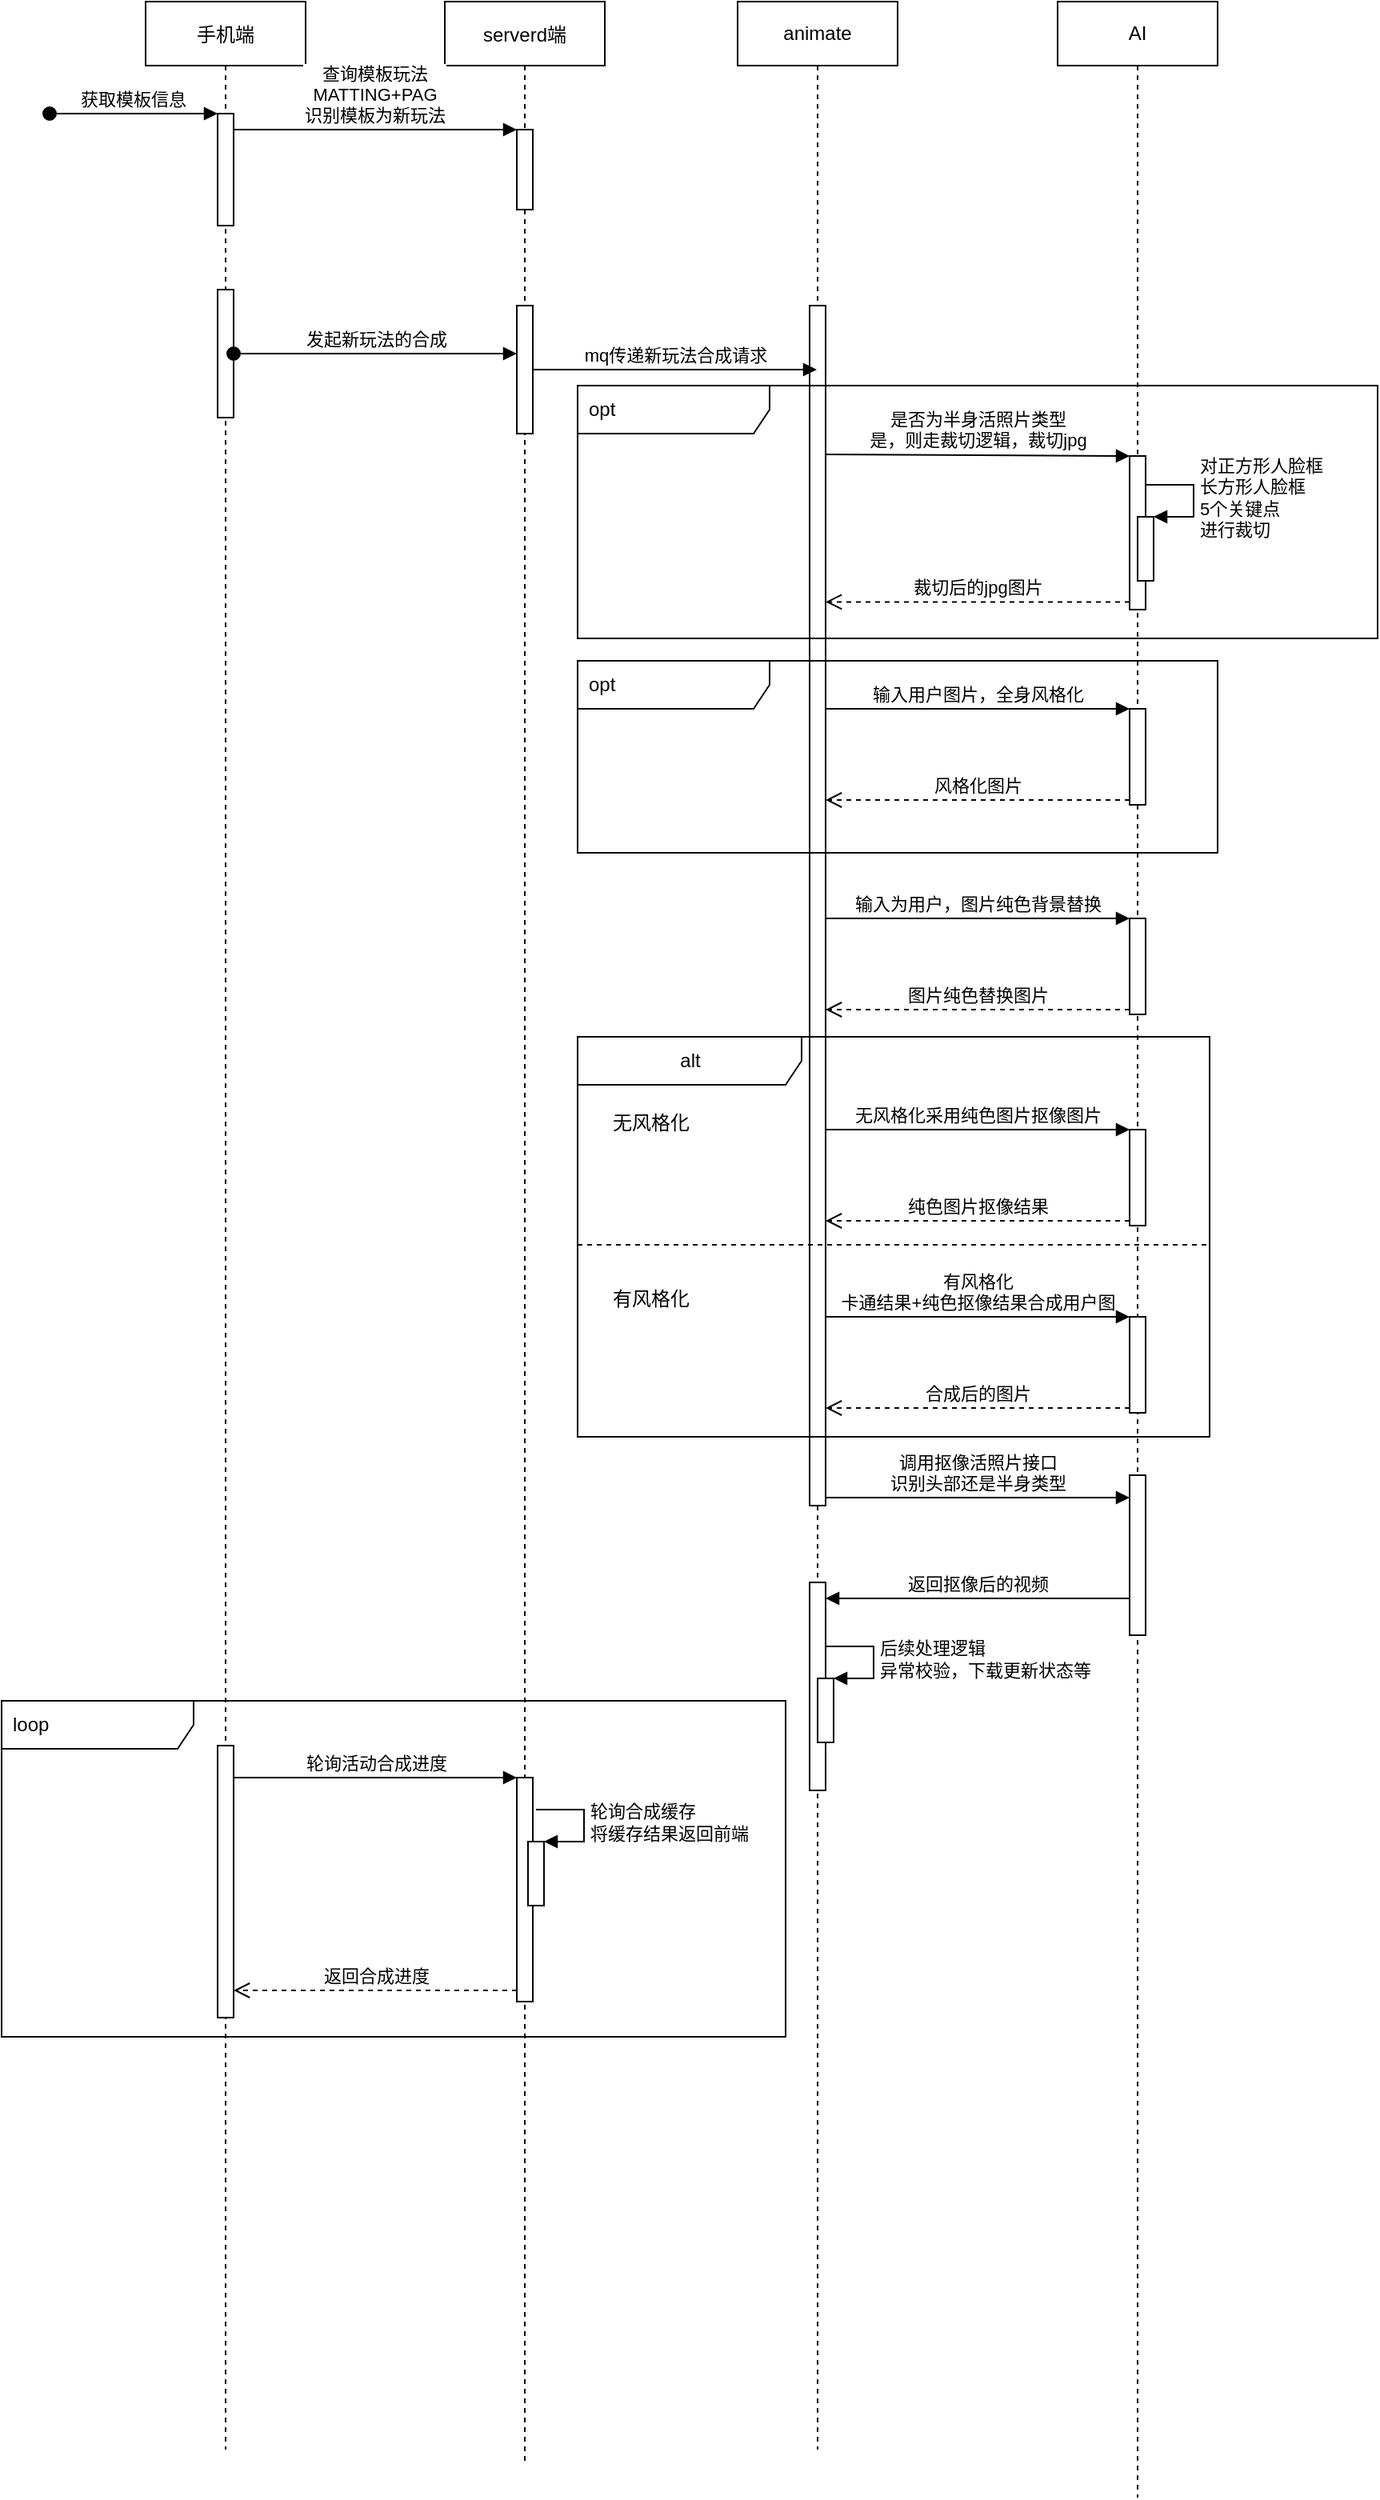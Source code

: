 <mxfile version="20.5.1" type="github">
  <diagram id="kgpKYQtTHZ0yAKxKKP6v" name="Page-1">
    <mxGraphModel dx="1055" dy="429" grid="1" gridSize="10" guides="1" tooltips="1" connect="1" arrows="1" fold="1" page="1" pageScale="1" pageWidth="850" pageHeight="1100" math="0" shadow="0">
      <root>
        <mxCell id="0" />
        <mxCell id="1" parent="0" />
        <mxCell id="3nuBFxr9cyL0pnOWT2aG-1" value="手机端" style="shape=umlLifeline;perimeter=lifelinePerimeter;container=1;collapsible=0;recursiveResize=0;rounded=0;shadow=0;strokeWidth=1;" parent="1" vertex="1">
          <mxGeometry x="120" y="80" width="100" height="1530" as="geometry" />
        </mxCell>
        <mxCell id="3nuBFxr9cyL0pnOWT2aG-2" value="" style="points=[];perimeter=orthogonalPerimeter;rounded=0;shadow=0;strokeWidth=1;" parent="3nuBFxr9cyL0pnOWT2aG-1" vertex="1">
          <mxGeometry x="45" y="70" width="10" height="70" as="geometry" />
        </mxCell>
        <mxCell id="3nuBFxr9cyL0pnOWT2aG-3" value="获取模板信息" style="verticalAlign=bottom;startArrow=oval;endArrow=block;startSize=8;shadow=0;strokeWidth=1;" parent="3nuBFxr9cyL0pnOWT2aG-1" target="3nuBFxr9cyL0pnOWT2aG-2" edge="1">
          <mxGeometry relative="1" as="geometry">
            <mxPoint x="-60" y="70" as="sourcePoint" />
          </mxGeometry>
        </mxCell>
        <mxCell id="Nc4_Fv2jFnoJjN1I8ZOP-2" value="" style="html=1;points=[];perimeter=orthogonalPerimeter;" vertex="1" parent="3nuBFxr9cyL0pnOWT2aG-1">
          <mxGeometry x="45" y="180" width="10" height="80" as="geometry" />
        </mxCell>
        <mxCell id="Nc4_Fv2jFnoJjN1I8ZOP-34" value="" style="html=1;points=[];perimeter=orthogonalPerimeter;" vertex="1" parent="3nuBFxr9cyL0pnOWT2aG-1">
          <mxGeometry x="45" y="1090" width="10" height="170" as="geometry" />
        </mxCell>
        <mxCell id="3nuBFxr9cyL0pnOWT2aG-5" value="serverd端" style="shape=umlLifeline;perimeter=lifelinePerimeter;container=1;collapsible=0;recursiveResize=0;rounded=0;shadow=0;strokeWidth=1;" parent="1" vertex="1">
          <mxGeometry x="307" y="80" width="100" height="1540" as="geometry" />
        </mxCell>
        <mxCell id="3nuBFxr9cyL0pnOWT2aG-6" value="" style="points=[];perimeter=orthogonalPerimeter;rounded=0;shadow=0;strokeWidth=1;" parent="3nuBFxr9cyL0pnOWT2aG-5" vertex="1">
          <mxGeometry x="45" y="80" width="10" height="50" as="geometry" />
        </mxCell>
        <mxCell id="Nc4_Fv2jFnoJjN1I8ZOP-3" value="" style="html=1;points=[];perimeter=orthogonalPerimeter;" vertex="1" parent="3nuBFxr9cyL0pnOWT2aG-5">
          <mxGeometry x="45" y="190" width="10" height="80" as="geometry" />
        </mxCell>
        <mxCell id="Nc4_Fv2jFnoJjN1I8ZOP-35" value="" style="html=1;points=[];perimeter=orthogonalPerimeter;" vertex="1" parent="3nuBFxr9cyL0pnOWT2aG-5">
          <mxGeometry x="45" y="1110" width="10" height="140" as="geometry" />
        </mxCell>
        <mxCell id="Nc4_Fv2jFnoJjN1I8ZOP-36" value="" style="html=1;points=[];perimeter=orthogonalPerimeter;" vertex="1" parent="3nuBFxr9cyL0pnOWT2aG-5">
          <mxGeometry x="52" y="1150" width="10" height="40" as="geometry" />
        </mxCell>
        <mxCell id="Nc4_Fv2jFnoJjN1I8ZOP-37" value="轮询合成缓存&lt;br&gt;将缓存结果返回前端" style="edgeStyle=orthogonalEdgeStyle;html=1;align=left;spacingLeft=2;endArrow=block;rounded=0;entryX=1;entryY=0;" edge="1" parent="3nuBFxr9cyL0pnOWT2aG-5" target="Nc4_Fv2jFnoJjN1I8ZOP-36">
          <mxGeometry relative="1" as="geometry">
            <mxPoint x="57" y="1130" as="sourcePoint" />
            <Array as="points">
              <mxPoint x="87" y="1130" />
            </Array>
          </mxGeometry>
        </mxCell>
        <mxCell id="3nuBFxr9cyL0pnOWT2aG-8" value="查询模板玩法&#xa;MATTING+PAG&#xa;识别模板为新玩法" style="verticalAlign=bottom;endArrow=block;entryX=0;entryY=0;shadow=0;strokeWidth=1;" parent="1" source="3nuBFxr9cyL0pnOWT2aG-2" target="3nuBFxr9cyL0pnOWT2aG-6" edge="1">
          <mxGeometry relative="1" as="geometry">
            <mxPoint x="275" y="160" as="sourcePoint" />
          </mxGeometry>
        </mxCell>
        <mxCell id="Nc4_Fv2jFnoJjN1I8ZOP-1" value="animate" style="shape=umlLifeline;perimeter=lifelinePerimeter;whiteSpace=wrap;html=1;container=1;collapsible=0;recursiveResize=0;outlineConnect=0;" vertex="1" parent="1">
          <mxGeometry x="490" y="80" width="100" height="1530" as="geometry" />
        </mxCell>
        <mxCell id="Nc4_Fv2jFnoJjN1I8ZOP-5" value="" style="html=1;points=[];perimeter=orthogonalPerimeter;" vertex="1" parent="Nc4_Fv2jFnoJjN1I8ZOP-1">
          <mxGeometry x="45" y="190" width="10" height="750" as="geometry" />
        </mxCell>
        <mxCell id="Nc4_Fv2jFnoJjN1I8ZOP-26" value="" style="html=1;points=[];perimeter=orthogonalPerimeter;" vertex="1" parent="Nc4_Fv2jFnoJjN1I8ZOP-1">
          <mxGeometry x="45" y="988" width="10" height="130" as="geometry" />
        </mxCell>
        <mxCell id="Nc4_Fv2jFnoJjN1I8ZOP-32" value="" style="html=1;points=[];perimeter=orthogonalPerimeter;" vertex="1" parent="Nc4_Fv2jFnoJjN1I8ZOP-1">
          <mxGeometry x="50" y="1048" width="10" height="40" as="geometry" />
        </mxCell>
        <mxCell id="Nc4_Fv2jFnoJjN1I8ZOP-33" value="后续处理逻辑&lt;br&gt;异常校验，下载更新状态等" style="edgeStyle=orthogonalEdgeStyle;html=1;align=left;spacingLeft=2;endArrow=block;rounded=0;entryX=1;entryY=0;" edge="1" target="Nc4_Fv2jFnoJjN1I8ZOP-32" parent="Nc4_Fv2jFnoJjN1I8ZOP-1">
          <mxGeometry relative="1" as="geometry">
            <mxPoint x="55" y="1028" as="sourcePoint" />
            <Array as="points">
              <mxPoint x="85" y="1028" />
            </Array>
          </mxGeometry>
        </mxCell>
        <mxCell id="Nc4_Fv2jFnoJjN1I8ZOP-4" value="发起新玩法的合成" style="html=1;verticalAlign=bottom;startArrow=oval;endArrow=block;startSize=8;rounded=0;" edge="1" target="Nc4_Fv2jFnoJjN1I8ZOP-3" parent="1" source="Nc4_Fv2jFnoJjN1I8ZOP-2">
          <mxGeometry relative="1" as="geometry">
            <mxPoint x="292" y="270" as="sourcePoint" />
          </mxGeometry>
        </mxCell>
        <mxCell id="Nc4_Fv2jFnoJjN1I8ZOP-6" value="mq传递新玩法合成请求" style="html=1;verticalAlign=bottom;endArrow=block;rounded=0;" edge="1" parent="1" source="Nc4_Fv2jFnoJjN1I8ZOP-3" target="Nc4_Fv2jFnoJjN1I8ZOP-1">
          <mxGeometry width="80" relative="1" as="geometry">
            <mxPoint x="400" y="330" as="sourcePoint" />
            <mxPoint x="480" y="330" as="targetPoint" />
          </mxGeometry>
        </mxCell>
        <mxCell id="Nc4_Fv2jFnoJjN1I8ZOP-7" value="AI" style="shape=umlLifeline;perimeter=lifelinePerimeter;whiteSpace=wrap;html=1;container=1;collapsible=0;recursiveResize=0;outlineConnect=0;" vertex="1" parent="1">
          <mxGeometry x="690" y="80" width="100" height="1560" as="geometry" />
        </mxCell>
        <mxCell id="Nc4_Fv2jFnoJjN1I8ZOP-8" value="" style="html=1;points=[];perimeter=orthogonalPerimeter;" vertex="1" parent="Nc4_Fv2jFnoJjN1I8ZOP-7">
          <mxGeometry x="45" y="442" width="10" height="60" as="geometry" />
        </mxCell>
        <mxCell id="Nc4_Fv2jFnoJjN1I8ZOP-11" value="" style="html=1;points=[];perimeter=orthogonalPerimeter;" vertex="1" parent="Nc4_Fv2jFnoJjN1I8ZOP-7">
          <mxGeometry x="45" y="573" width="10" height="60" as="geometry" />
        </mxCell>
        <mxCell id="Nc4_Fv2jFnoJjN1I8ZOP-14" value="" style="html=1;points=[];perimeter=orthogonalPerimeter;" vertex="1" parent="Nc4_Fv2jFnoJjN1I8ZOP-7">
          <mxGeometry x="45" y="705" width="10" height="60" as="geometry" />
        </mxCell>
        <mxCell id="Nc4_Fv2jFnoJjN1I8ZOP-17" value="" style="html=1;points=[];perimeter=orthogonalPerimeter;" vertex="1" parent="Nc4_Fv2jFnoJjN1I8ZOP-7">
          <mxGeometry x="45" y="822" width="10" height="60" as="geometry" />
        </mxCell>
        <mxCell id="Nc4_Fv2jFnoJjN1I8ZOP-23" value="" style="html=1;points=[];perimeter=orthogonalPerimeter;" vertex="1" parent="Nc4_Fv2jFnoJjN1I8ZOP-7">
          <mxGeometry x="45" y="921" width="10" height="100" as="geometry" />
        </mxCell>
        <mxCell id="Nc4_Fv2jFnoJjN1I8ZOP-44" value="opt" style="shape=umlFrame;whiteSpace=wrap;html=1;width=120;height=30;boundedLbl=1;verticalAlign=middle;align=left;spacingLeft=5;" vertex="1" parent="Nc4_Fv2jFnoJjN1I8ZOP-7">
          <mxGeometry x="-300" y="412" width="400" height="120" as="geometry" />
        </mxCell>
        <mxCell id="Nc4_Fv2jFnoJjN1I8ZOP-41" value="alt" style="shape=umlFrame;tabWidth=110;tabHeight=30;tabPosition=left;html=1;boundedLbl=1;labelInHeader=1;width=140;height=30;" vertex="1" parent="Nc4_Fv2jFnoJjN1I8ZOP-7">
          <mxGeometry x="-300" y="647" width="395" height="250" as="geometry" />
        </mxCell>
        <mxCell id="Nc4_Fv2jFnoJjN1I8ZOP-42" value="无风格化" style="text" vertex="1" parent="Nc4_Fv2jFnoJjN1I8ZOP-41">
          <mxGeometry width="100" height="20" relative="1" as="geometry">
            <mxPoint x="20" y="40" as="offset" />
          </mxGeometry>
        </mxCell>
        <mxCell id="Nc4_Fv2jFnoJjN1I8ZOP-43" value="有风格化" style="line;strokeWidth=1;dashed=1;labelPosition=center;verticalLabelPosition=bottom;align=left;verticalAlign=top;spacingLeft=20;spacingTop=15;" vertex="1" parent="Nc4_Fv2jFnoJjN1I8ZOP-41">
          <mxGeometry y="125" width="395" height="10" as="geometry" />
        </mxCell>
        <mxCell id="Nc4_Fv2jFnoJjN1I8ZOP-20" value="" style="html=1;points=[];perimeter=orthogonalPerimeter;" vertex="1" parent="Nc4_Fv2jFnoJjN1I8ZOP-7">
          <mxGeometry x="45" y="284" width="10" height="96" as="geometry" />
        </mxCell>
        <mxCell id="Nc4_Fv2jFnoJjN1I8ZOP-21" value="是否为半身活照片类型&lt;br&gt;是，则走裁切逻辑，裁切jpg" style="html=1;verticalAlign=bottom;endArrow=block;entryX=0;entryY=0;rounded=0;" edge="1" target="Nc4_Fv2jFnoJjN1I8ZOP-20" parent="Nc4_Fv2jFnoJjN1I8ZOP-7">
          <mxGeometry relative="1" as="geometry">
            <mxPoint x="-145" y="283" as="sourcePoint" />
          </mxGeometry>
        </mxCell>
        <mxCell id="Nc4_Fv2jFnoJjN1I8ZOP-50" value="" style="html=1;points=[];perimeter=orthogonalPerimeter;" vertex="1" parent="Nc4_Fv2jFnoJjN1I8ZOP-7">
          <mxGeometry x="50" y="322" width="10" height="40" as="geometry" />
        </mxCell>
        <mxCell id="Nc4_Fv2jFnoJjN1I8ZOP-51" value="对正方形人脸框&lt;br&gt;长方形人脸框&lt;br&gt;5个关键点&lt;br&gt;进行裁切" style="edgeStyle=orthogonalEdgeStyle;html=1;align=left;spacingLeft=2;endArrow=block;rounded=0;entryX=1;entryY=0;" edge="1" target="Nc4_Fv2jFnoJjN1I8ZOP-50" parent="Nc4_Fv2jFnoJjN1I8ZOP-7">
          <mxGeometry relative="1" as="geometry">
            <mxPoint x="55" y="302" as="sourcePoint" />
            <Array as="points">
              <mxPoint x="85" y="302" />
            </Array>
          </mxGeometry>
        </mxCell>
        <mxCell id="Nc4_Fv2jFnoJjN1I8ZOP-9" value="输入用户图片，全身风格化" style="html=1;verticalAlign=bottom;endArrow=block;entryX=0;entryY=0;rounded=0;" edge="1" target="Nc4_Fv2jFnoJjN1I8ZOP-8" parent="1">
          <mxGeometry relative="1" as="geometry">
            <mxPoint x="545" y="522" as="sourcePoint" />
          </mxGeometry>
        </mxCell>
        <mxCell id="Nc4_Fv2jFnoJjN1I8ZOP-10" value="风格化图片" style="html=1;verticalAlign=bottom;endArrow=open;dashed=1;endSize=8;exitX=0;exitY=0.95;rounded=0;" edge="1" source="Nc4_Fv2jFnoJjN1I8ZOP-8" parent="1">
          <mxGeometry relative="1" as="geometry">
            <mxPoint x="545" y="579" as="targetPoint" />
          </mxGeometry>
        </mxCell>
        <mxCell id="Nc4_Fv2jFnoJjN1I8ZOP-12" value="输入为用户，图片纯色背景替换" style="html=1;verticalAlign=bottom;endArrow=block;entryX=0;entryY=0;rounded=0;" edge="1" target="Nc4_Fv2jFnoJjN1I8ZOP-11" parent="1">
          <mxGeometry relative="1" as="geometry">
            <mxPoint x="545" y="653" as="sourcePoint" />
          </mxGeometry>
        </mxCell>
        <mxCell id="Nc4_Fv2jFnoJjN1I8ZOP-13" value="图片纯色替换图片" style="html=1;verticalAlign=bottom;endArrow=open;dashed=1;endSize=8;exitX=0;exitY=0.95;rounded=0;" edge="1" source="Nc4_Fv2jFnoJjN1I8ZOP-11" parent="1">
          <mxGeometry relative="1" as="geometry">
            <mxPoint x="545" y="710" as="targetPoint" />
          </mxGeometry>
        </mxCell>
        <mxCell id="Nc4_Fv2jFnoJjN1I8ZOP-15" value="无风格化采用纯色图片抠像图片" style="html=1;verticalAlign=bottom;endArrow=block;entryX=0;entryY=0;rounded=0;" edge="1" target="Nc4_Fv2jFnoJjN1I8ZOP-14" parent="1">
          <mxGeometry relative="1" as="geometry">
            <mxPoint x="545" y="785" as="sourcePoint" />
          </mxGeometry>
        </mxCell>
        <mxCell id="Nc4_Fv2jFnoJjN1I8ZOP-16" value="纯色图片抠像结果" style="html=1;verticalAlign=bottom;endArrow=open;dashed=1;endSize=8;exitX=0;exitY=0.95;rounded=0;" edge="1" source="Nc4_Fv2jFnoJjN1I8ZOP-14" parent="1">
          <mxGeometry relative="1" as="geometry">
            <mxPoint x="545" y="842" as="targetPoint" />
          </mxGeometry>
        </mxCell>
        <mxCell id="Nc4_Fv2jFnoJjN1I8ZOP-18" value="有风格化&lt;br&gt;卡通结果+纯色抠像结果合成用户图" style="html=1;verticalAlign=bottom;endArrow=block;entryX=0;entryY=0;rounded=0;" edge="1" target="Nc4_Fv2jFnoJjN1I8ZOP-17" parent="1">
          <mxGeometry relative="1" as="geometry">
            <mxPoint x="545" y="902" as="sourcePoint" />
          </mxGeometry>
        </mxCell>
        <mxCell id="Nc4_Fv2jFnoJjN1I8ZOP-19" value="合成后的图片" style="html=1;verticalAlign=bottom;endArrow=open;dashed=1;endSize=8;exitX=0;exitY=0.95;rounded=0;" edge="1" source="Nc4_Fv2jFnoJjN1I8ZOP-17" parent="1">
          <mxGeometry relative="1" as="geometry">
            <mxPoint x="545" y="959" as="targetPoint" />
          </mxGeometry>
        </mxCell>
        <mxCell id="Nc4_Fv2jFnoJjN1I8ZOP-24" value="调用抠像活照片接口&lt;br&gt;识别头部还是半身类型" style="html=1;verticalAlign=bottom;endArrow=block;entryX=0;entryY=0;rounded=0;" edge="1" parent="1">
          <mxGeometry relative="1" as="geometry">
            <mxPoint x="545" y="1015" as="sourcePoint" />
            <mxPoint x="735" y="1015" as="targetPoint" />
          </mxGeometry>
        </mxCell>
        <mxCell id="Nc4_Fv2jFnoJjN1I8ZOP-31" value="返回抠像后的视频" style="html=1;verticalAlign=bottom;endArrow=block;rounded=0;" edge="1" parent="1">
          <mxGeometry width="80" relative="1" as="geometry">
            <mxPoint x="735" y="1078" as="sourcePoint" />
            <mxPoint x="545" y="1078" as="targetPoint" />
          </mxGeometry>
        </mxCell>
        <mxCell id="Nc4_Fv2jFnoJjN1I8ZOP-38" value="轮询活动合成进度" style="html=1;verticalAlign=bottom;endArrow=block;entryX=0;entryY=0;rounded=0;" edge="1" parent="1" source="Nc4_Fv2jFnoJjN1I8ZOP-34" target="Nc4_Fv2jFnoJjN1I8ZOP-35">
          <mxGeometry relative="1" as="geometry">
            <mxPoint x="258" y="1380" as="sourcePoint" />
          </mxGeometry>
        </mxCell>
        <mxCell id="Nc4_Fv2jFnoJjN1I8ZOP-39" value="返回合成进度" style="html=1;verticalAlign=bottom;endArrow=open;dashed=1;endSize=8;exitX=0;exitY=0.95;rounded=0;" edge="1" parent="1" source="Nc4_Fv2jFnoJjN1I8ZOP-35" target="Nc4_Fv2jFnoJjN1I8ZOP-34">
          <mxGeometry relative="1" as="geometry">
            <mxPoint x="258" y="1456" as="targetPoint" />
          </mxGeometry>
        </mxCell>
        <mxCell id="Nc4_Fv2jFnoJjN1I8ZOP-47" value="loop" style="shape=umlFrame;whiteSpace=wrap;html=1;width=120;height=30;boundedLbl=1;verticalAlign=middle;align=left;spacingLeft=5;" vertex="1" parent="1">
          <mxGeometry x="30" y="1142" width="490" height="210" as="geometry" />
        </mxCell>
        <mxCell id="Nc4_Fv2jFnoJjN1I8ZOP-46" value="opt" style="shape=umlFrame;whiteSpace=wrap;html=1;width=120;height=30;boundedLbl=1;verticalAlign=middle;align=left;spacingLeft=5;" vertex="1" parent="1">
          <mxGeometry x="390" y="320" width="500" height="158" as="geometry" />
        </mxCell>
        <mxCell id="Nc4_Fv2jFnoJjN1I8ZOP-22" value="裁切后的jpg图片" style="html=1;verticalAlign=bottom;endArrow=open;dashed=1;endSize=8;exitX=0;exitY=0.95;rounded=0;" edge="1" source="Nc4_Fv2jFnoJjN1I8ZOP-20" parent="1" target="Nc4_Fv2jFnoJjN1I8ZOP-5">
          <mxGeometry relative="1" as="geometry">
            <mxPoint x="545" y="410.5" as="targetPoint" />
          </mxGeometry>
        </mxCell>
      </root>
    </mxGraphModel>
  </diagram>
</mxfile>
